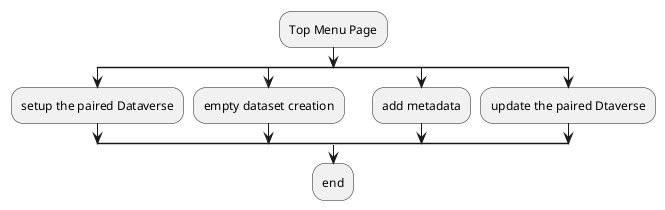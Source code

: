 @startuml
:Top Menu Page;
split
 :setup the paired Dataverse;
split again
 :empty dataset creation;
split again 
 :add metadata;
split again 
 :update the paired Dtaverse;
end split
:end;


@enduml
